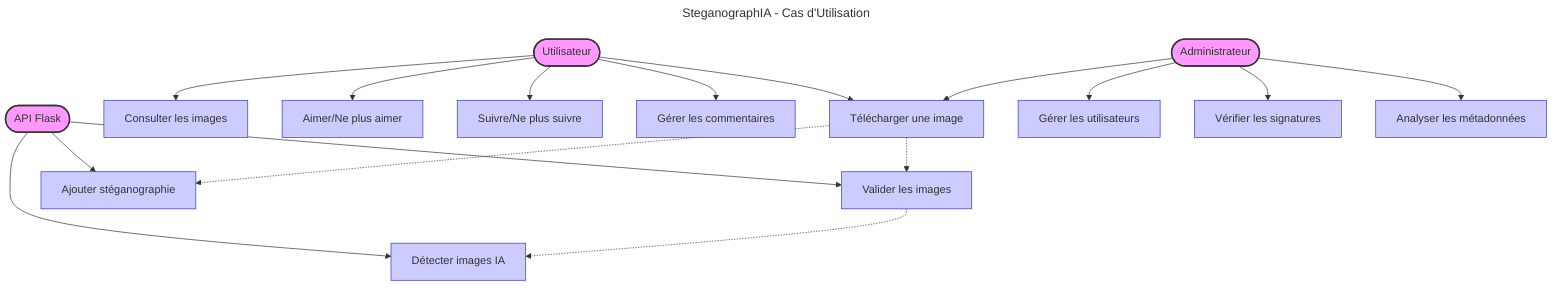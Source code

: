 ---
title: SteganographIA - Cas d'Utilisation
---
flowchart TB
    %% Acteurs
    User([Utilisateur])
    Admin([Administrateur])
    FlaskAPI([API Flask])
    
    %% Cas d'utilisation - Utilisateur
    UC1[Télécharger une image]
    UC2[Gérer les commentaires]
    UC3[Suivre/Ne plus suivre]
    UC4[Aimer/Ne plus aimer]
    UC5[Consulter les images]
    
    %% Cas d'utilisation - Administrateur
    UC6[Analyser les métadonnées]
    UC7[Vérifier les signatures]
    UC8[Gérer les utilisateurs]
    
    %% Cas d'utilisation - API Flask
    UC9[Valider les images]
    UC10[Ajouter stéganographie]
    UC11[Détecter images IA]
    
    %% Relations - Utilisateur
    User --> UC1
    User --> UC2
    User --> UC3
    User --> UC4
    User --> UC5
    
    %% Relations - Administrateur
    Admin --> UC6
    Admin --> UC7
    Admin --> UC8
    Admin --> UC1
    
    %% Relations - API Flask
    FlaskAPI --> UC9
    FlaskAPI --> UC10
    FlaskAPI --> UC11
    
    %% Inclusions et extensions
    UC1 -.-> UC9
    UC9 -.-> UC11
    UC1 -.-> UC10
    
    %% Styles
    classDef actor fill:#f9f,stroke:#333,stroke-width:2px
    classDef usecase fill:#ccf,stroke:#33c,stroke-width:1px
    
    class User,Admin,FlaskAPI actor
    class UC1,UC2,UC3,UC4,UC5,UC6,UC7,UC8,UC9,UC10,UC11 usecase